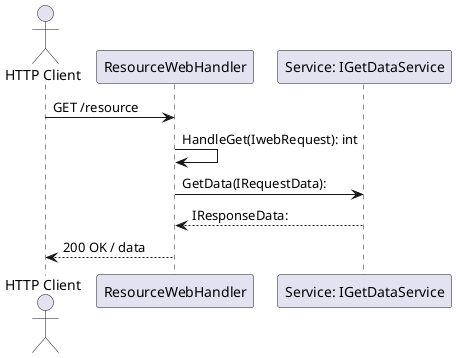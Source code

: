 @startuml

actor "HTTP Client" as Client 
participant "ResourceWebHandler" as PAS
participant "Service: IGetDataService" as Service

Client -> PAS: GET /resource
PAS -> PAS : HandleGet(IwebRequest): int
PAS -> Service : GetData(IRequestData): 
PAS <-- Service : IResponseData: 
Client <-- PAS: 200 OK / data

'note : GET request
' PAS --> ResourseWebHandler: HandleGet: int

@enduml